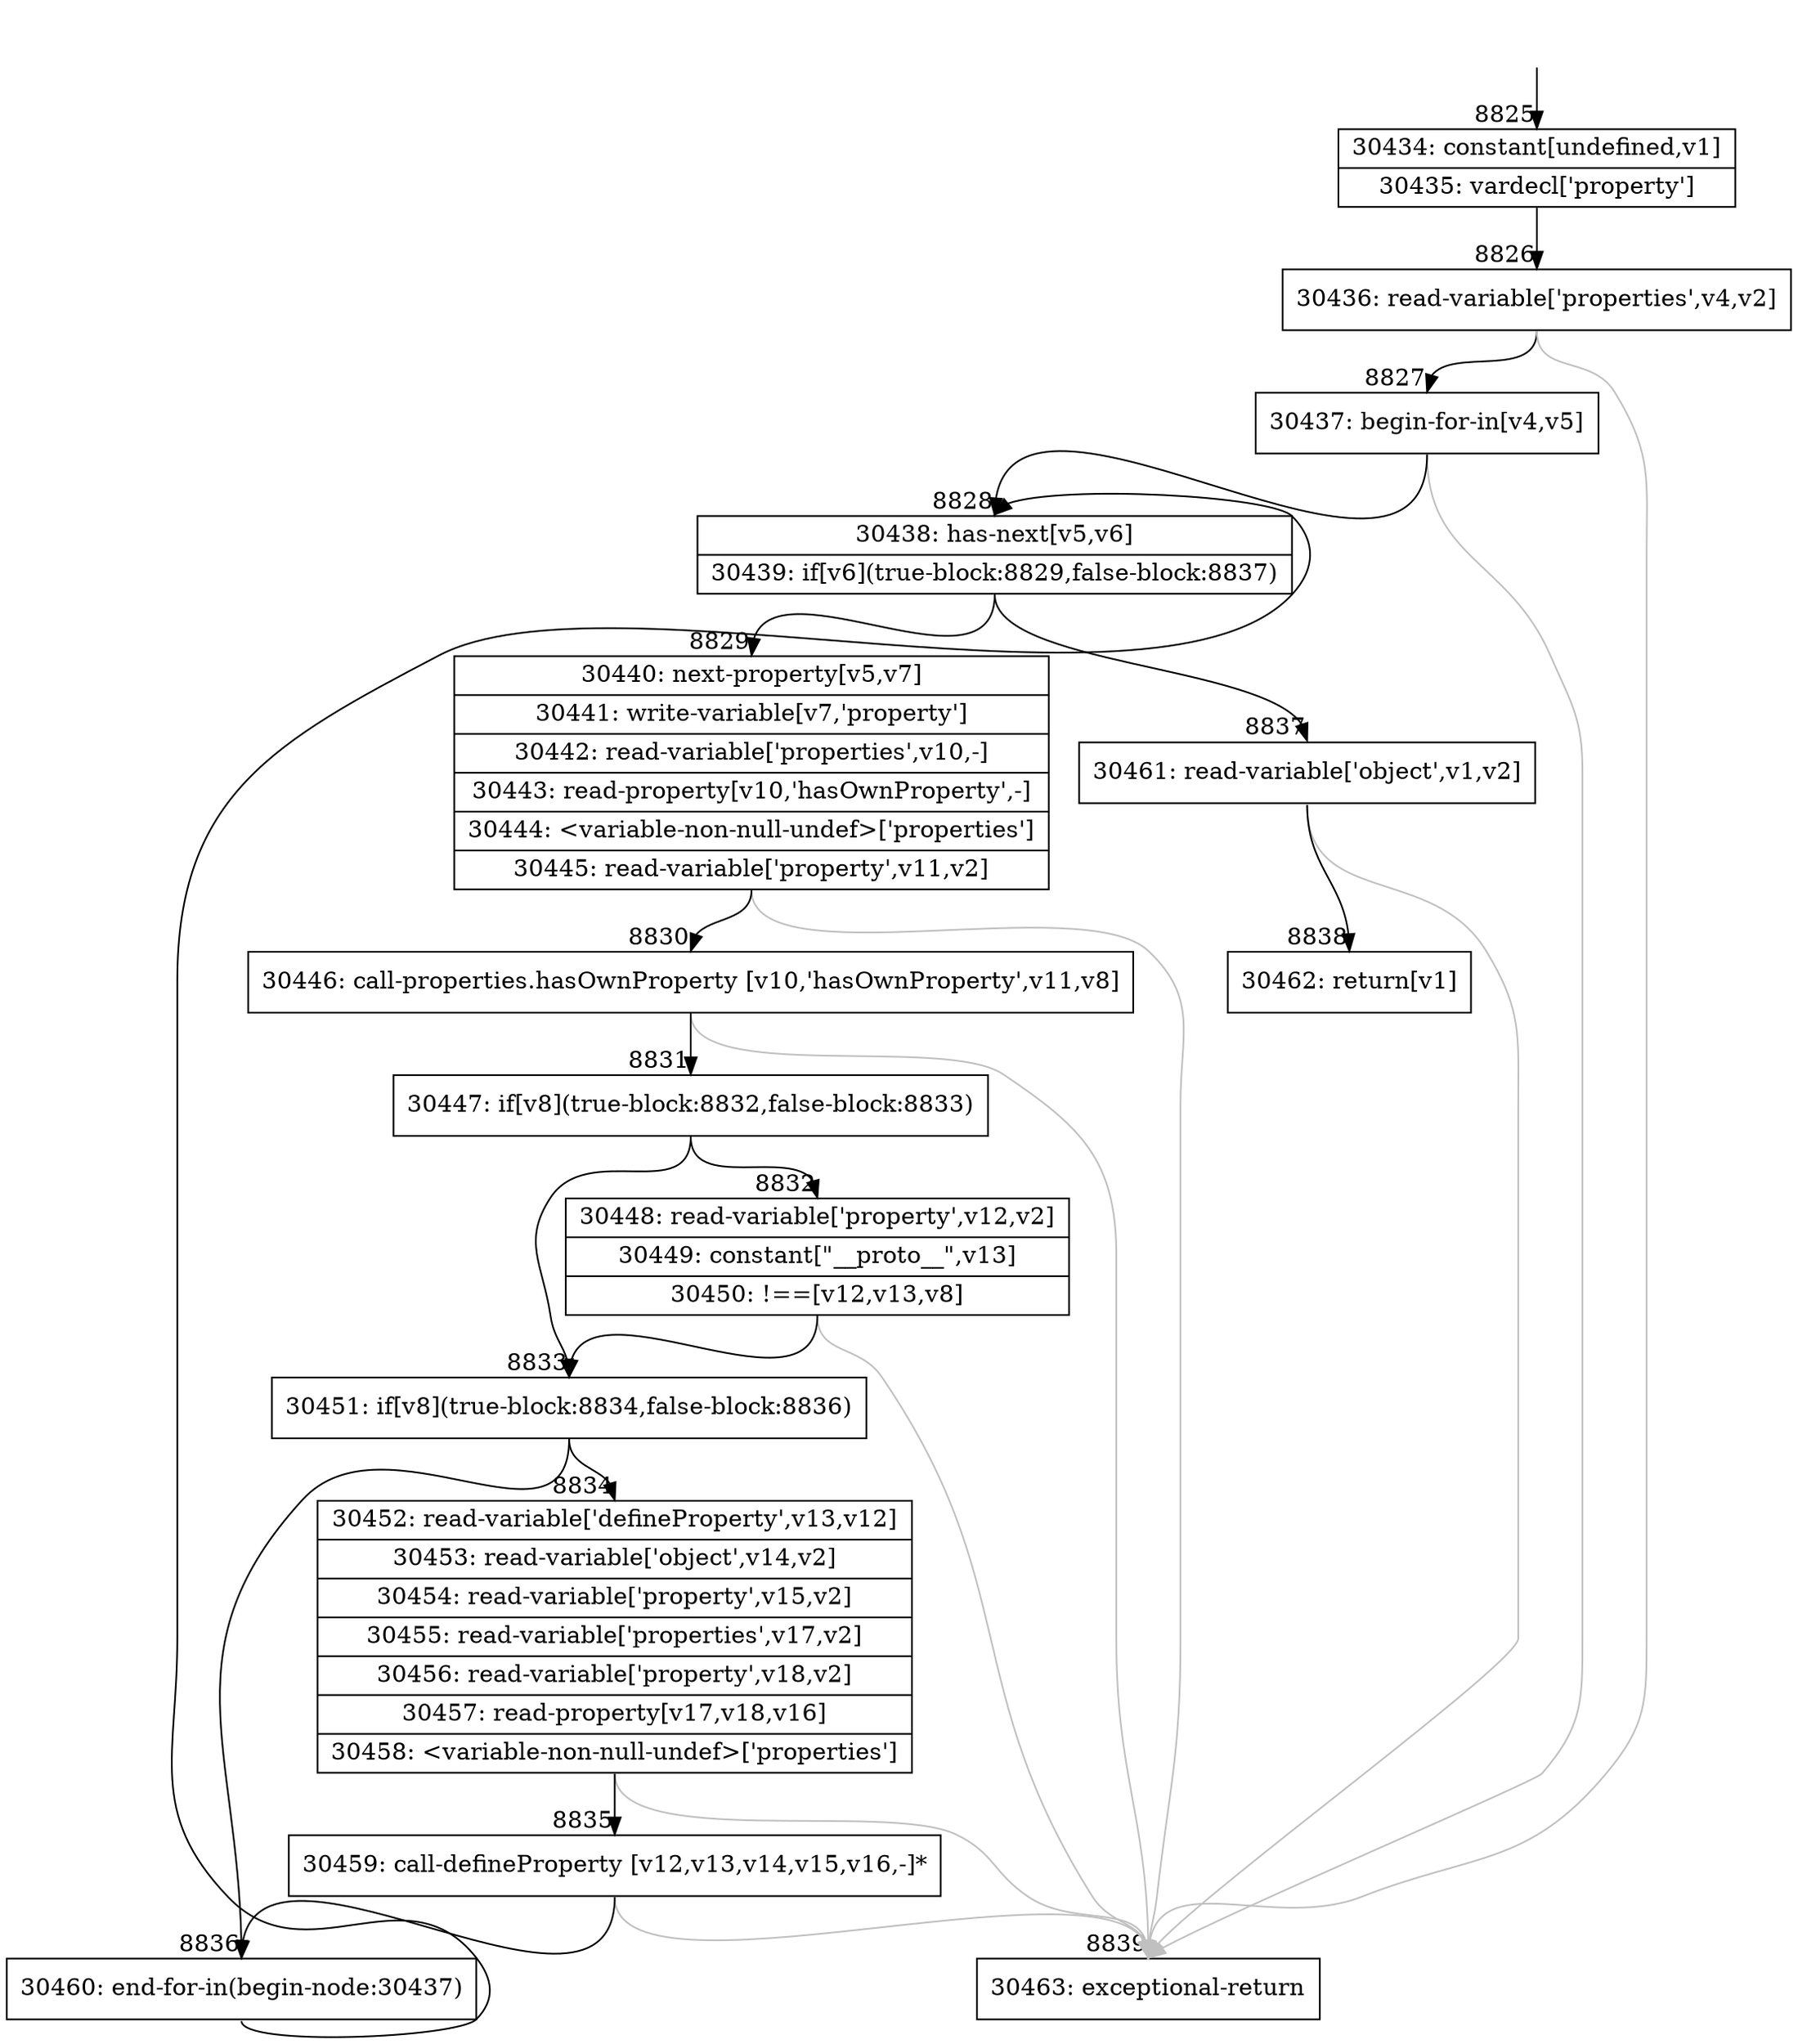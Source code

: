 digraph {
rankdir="TD"
BB_entry751[shape=none,label=""];
BB_entry751 -> BB8825 [tailport=s, headport=n, headlabel="    8825"]
BB8825 [shape=record label="{30434: constant[undefined,v1]|30435: vardecl['property']}" ] 
BB8825 -> BB8826 [tailport=s, headport=n, headlabel="      8826"]
BB8826 [shape=record label="{30436: read-variable['properties',v4,v2]}" ] 
BB8826 -> BB8827 [tailport=s, headport=n, headlabel="      8827"]
BB8826 -> BB8839 [tailport=s, headport=n, color=gray, headlabel="      8839"]
BB8827 [shape=record label="{30437: begin-for-in[v4,v5]}" ] 
BB8827 -> BB8828 [tailport=s, headport=n, headlabel="      8828"]
BB8827 -> BB8839 [tailport=s, headport=n, color=gray]
BB8828 [shape=record label="{30438: has-next[v5,v6]|30439: if[v6](true-block:8829,false-block:8837)}" ] 
BB8828 -> BB8829 [tailport=s, headport=n, headlabel="      8829"]
BB8828 -> BB8837 [tailport=s, headport=n, headlabel="      8837"]
BB8829 [shape=record label="{30440: next-property[v5,v7]|30441: write-variable[v7,'property']|30442: read-variable['properties',v10,-]|30443: read-property[v10,'hasOwnProperty',-]|30444: \<variable-non-null-undef\>['properties']|30445: read-variable['property',v11,v2]}" ] 
BB8829 -> BB8830 [tailport=s, headport=n, headlabel="      8830"]
BB8829 -> BB8839 [tailport=s, headport=n, color=gray]
BB8830 [shape=record label="{30446: call-properties.hasOwnProperty [v10,'hasOwnProperty',v11,v8]}" ] 
BB8830 -> BB8831 [tailport=s, headport=n, headlabel="      8831"]
BB8830 -> BB8839 [tailport=s, headport=n, color=gray]
BB8831 [shape=record label="{30447: if[v8](true-block:8832,false-block:8833)}" ] 
BB8831 -> BB8833 [tailport=s, headport=n, headlabel="      8833"]
BB8831 -> BB8832 [tailport=s, headport=n, headlabel="      8832"]
BB8832 [shape=record label="{30448: read-variable['property',v12,v2]|30449: constant[\"__proto__\",v13]|30450: !==[v12,v13,v8]}" ] 
BB8832 -> BB8833 [tailport=s, headport=n]
BB8832 -> BB8839 [tailport=s, headport=n, color=gray]
BB8833 [shape=record label="{30451: if[v8](true-block:8834,false-block:8836)}" ] 
BB8833 -> BB8834 [tailport=s, headport=n, headlabel="      8834"]
BB8833 -> BB8836 [tailport=s, headport=n, headlabel="      8836"]
BB8834 [shape=record label="{30452: read-variable['defineProperty',v13,v12]|30453: read-variable['object',v14,v2]|30454: read-variable['property',v15,v2]|30455: read-variable['properties',v17,v2]|30456: read-variable['property',v18,v2]|30457: read-property[v17,v18,v16]|30458: \<variable-non-null-undef\>['properties']}" ] 
BB8834 -> BB8835 [tailport=s, headport=n, headlabel="      8835"]
BB8834 -> BB8839 [tailport=s, headport=n, color=gray]
BB8835 [shape=record label="{30459: call-defineProperty [v12,v13,v14,v15,v16,-]*}" ] 
BB8835 -> BB8836 [tailport=s, headport=n]
BB8835 -> BB8839 [tailport=s, headport=n, color=gray]
BB8836 [shape=record label="{30460: end-for-in(begin-node:30437)}" ] 
BB8836 -> BB8828 [tailport=s, headport=n]
BB8837 [shape=record label="{30461: read-variable['object',v1,v2]}" ] 
BB8837 -> BB8838 [tailport=s, headport=n, headlabel="      8838"]
BB8837 -> BB8839 [tailport=s, headport=n, color=gray]
BB8838 [shape=record label="{30462: return[v1]}" ] 
BB8839 [shape=record label="{30463: exceptional-return}" ] 
//#$~ 15751
}
